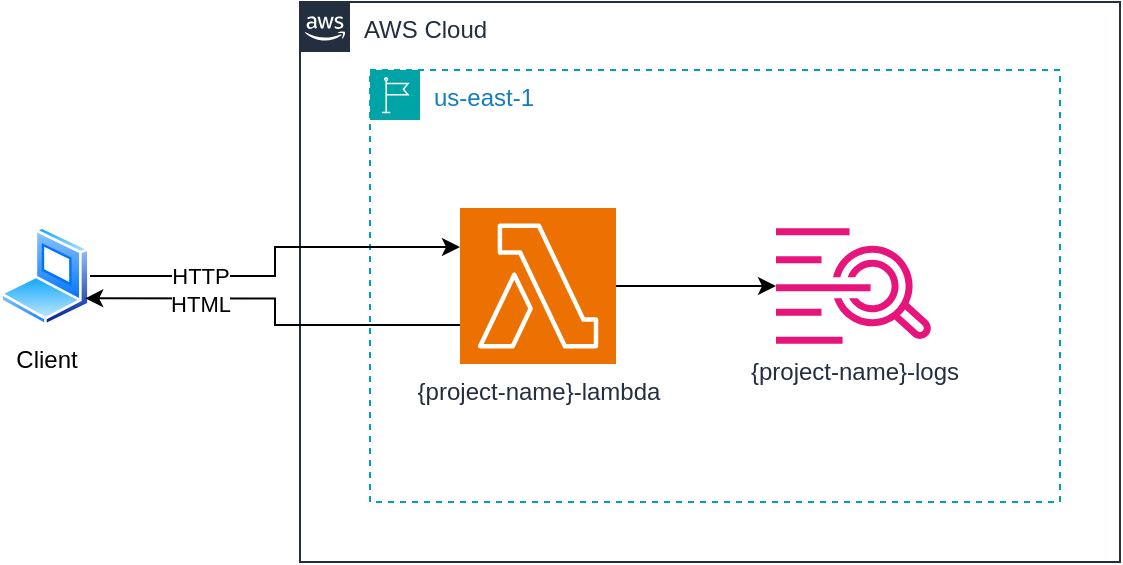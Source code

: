 <mxfile version="24.7.17">
  <diagram name="Page-1" id="GLDq5bMen8jlPRQu5EKH">
    <mxGraphModel dx="2058" dy="820" grid="1" gridSize="10" guides="1" tooltips="1" connect="1" arrows="1" fold="1" page="1" pageScale="1" pageWidth="850" pageHeight="1100" math="0" shadow="0">
      <root>
        <mxCell id="0" />
        <mxCell id="1" parent="0" />
        <mxCell id="KMpIxaAEJdpiu075ooxI-2" value="AWS Cloud" style="points=[[0,0],[0.25,0],[0.5,0],[0.75,0],[1,0],[1,0.25],[1,0.5],[1,0.75],[1,1],[0.75,1],[0.5,1],[0.25,1],[0,1],[0,0.75],[0,0.5],[0,0.25]];outlineConnect=0;gradientColor=none;html=1;whiteSpace=wrap;fontSize=12;fontStyle=0;container=1;pointerEvents=0;collapsible=0;recursiveResize=0;shape=mxgraph.aws4.group;grIcon=mxgraph.aws4.group_aws_cloud_alt;strokeColor=#232F3E;fillColor=none;verticalAlign=top;align=left;spacingLeft=30;fontColor=#232F3E;dashed=0;" parent="1" vertex="1">
          <mxGeometry x="210" y="30" width="410" height="280" as="geometry" />
        </mxCell>
        <mxCell id="KMpIxaAEJdpiu075ooxI-3" value="us-east-1" style="points=[[0,0],[0.25,0],[0.5,0],[0.75,0],[1,0],[1,0.25],[1,0.5],[1,0.75],[1,1],[0.75,1],[0.5,1],[0.25,1],[0,1],[0,0.75],[0,0.5],[0,0.25]];outlineConnect=0;gradientColor=none;html=1;whiteSpace=wrap;fontSize=12;fontStyle=0;container=1;pointerEvents=0;collapsible=0;recursiveResize=0;shape=mxgraph.aws4.group;grIcon=mxgraph.aws4.group_region;strokeColor=#00A4A6;fillColor=none;verticalAlign=top;align=left;spacingLeft=30;fontColor=#147EBA;dashed=1;movable=1;resizable=1;rotatable=1;deletable=1;editable=1;locked=0;connectable=1;" parent="KMpIxaAEJdpiu075ooxI-2" vertex="1">
          <mxGeometry x="35" y="34" width="345" height="216" as="geometry" />
        </mxCell>
        <mxCell id="8VDhAvgpsA0ybh2v9FmK-4" style="edgeStyle=orthogonalEdgeStyle;rounded=0;orthogonalLoop=1;jettySize=auto;html=1;exitX=1;exitY=0.5;exitDx=0;exitDy=0;exitPerimeter=0;" parent="KMpIxaAEJdpiu075ooxI-3" source="8VDhAvgpsA0ybh2v9FmK-1" target="8VDhAvgpsA0ybh2v9FmK-2" edge="1">
          <mxGeometry relative="1" as="geometry" />
        </mxCell>
        <mxCell id="8VDhAvgpsA0ybh2v9FmK-1" value="{project-name}-lambda" style="sketch=0;points=[[0,0,0],[0.25,0,0],[0.5,0,0],[0.75,0,0],[1,0,0],[0,1,0],[0.25,1,0],[0.5,1,0],[0.75,1,0],[1,1,0],[0,0.25,0],[0,0.5,0],[0,0.75,0],[1,0.25,0],[1,0.5,0],[1,0.75,0]];outlineConnect=0;fontColor=#232F3E;fillColor=#ED7100;strokeColor=#ffffff;dashed=0;verticalLabelPosition=bottom;verticalAlign=top;align=center;html=1;fontSize=12;fontStyle=0;aspect=fixed;shape=mxgraph.aws4.resourceIcon;resIcon=mxgraph.aws4.lambda;" parent="KMpIxaAEJdpiu075ooxI-3" vertex="1">
          <mxGeometry x="45" y="69" width="78" height="78" as="geometry" />
        </mxCell>
        <mxCell id="8VDhAvgpsA0ybh2v9FmK-2" value="{project-name}-logs" style="sketch=0;outlineConnect=0;fontColor=#232F3E;gradientColor=none;fillColor=#E7157B;strokeColor=none;dashed=0;verticalLabelPosition=bottom;verticalAlign=top;align=center;html=1;fontSize=12;fontStyle=0;aspect=fixed;pointerEvents=1;shape=mxgraph.aws4.cloudwatch_logs;" parent="KMpIxaAEJdpiu075ooxI-3" vertex="1">
          <mxGeometry x="203" y="79" width="78" height="58" as="geometry" />
        </mxCell>
        <mxCell id="8VDhAvgpsA0ybh2v9FmK-6" value="Client" style="image;aspect=fixed;perimeter=ellipsePerimeter;html=1;align=center;shadow=0;dashed=0;spacingTop=3;image=img/lib/active_directory/laptop_client.svg;" parent="1" vertex="1">
          <mxGeometry x="60" y="142" width="45" height="50" as="geometry" />
        </mxCell>
        <mxCell id="8VDhAvgpsA0ybh2v9FmK-8" style="edgeStyle=orthogonalEdgeStyle;rounded=0;orthogonalLoop=1;jettySize=auto;html=1;exitX=0;exitY=0.75;exitDx=0;exitDy=0;exitPerimeter=0;entryX=1;entryY=0.75;entryDx=0;entryDy=0;" parent="1" source="8VDhAvgpsA0ybh2v9FmK-1" target="8VDhAvgpsA0ybh2v9FmK-6" edge="1">
          <mxGeometry relative="1" as="geometry">
            <mxPoint x="130" y="220" as="targetPoint" />
          </mxGeometry>
        </mxCell>
        <mxCell id="8VDhAvgpsA0ybh2v9FmK-11" value="HTML" style="edgeLabel;html=1;align=center;verticalAlign=middle;resizable=0;points=[];" parent="8VDhAvgpsA0ybh2v9FmK-8" vertex="1" connectable="0">
          <mxGeometry x="-0.668" y="2" relative="1" as="geometry">
            <mxPoint x="-97" y="-13" as="offset" />
          </mxGeometry>
        </mxCell>
        <mxCell id="8VDhAvgpsA0ybh2v9FmK-9" style="edgeStyle=orthogonalEdgeStyle;rounded=0;orthogonalLoop=1;jettySize=auto;html=1;exitX=1;exitY=0.5;exitDx=0;exitDy=0;entryX=0;entryY=0.25;entryDx=0;entryDy=0;entryPerimeter=0;" parent="1" source="8VDhAvgpsA0ybh2v9FmK-6" target="8VDhAvgpsA0ybh2v9FmK-1" edge="1">
          <mxGeometry relative="1" as="geometry" />
        </mxCell>
        <mxCell id="8VDhAvgpsA0ybh2v9FmK-10" value="HTTP" style="edgeLabel;html=1;align=center;verticalAlign=middle;resizable=0;points=[];" parent="8VDhAvgpsA0ybh2v9FmK-9" vertex="1" connectable="0">
          <mxGeometry x="-0.389" y="1" relative="1" as="geometry">
            <mxPoint x="-6" y="1" as="offset" />
          </mxGeometry>
        </mxCell>
      </root>
    </mxGraphModel>
  </diagram>
</mxfile>
